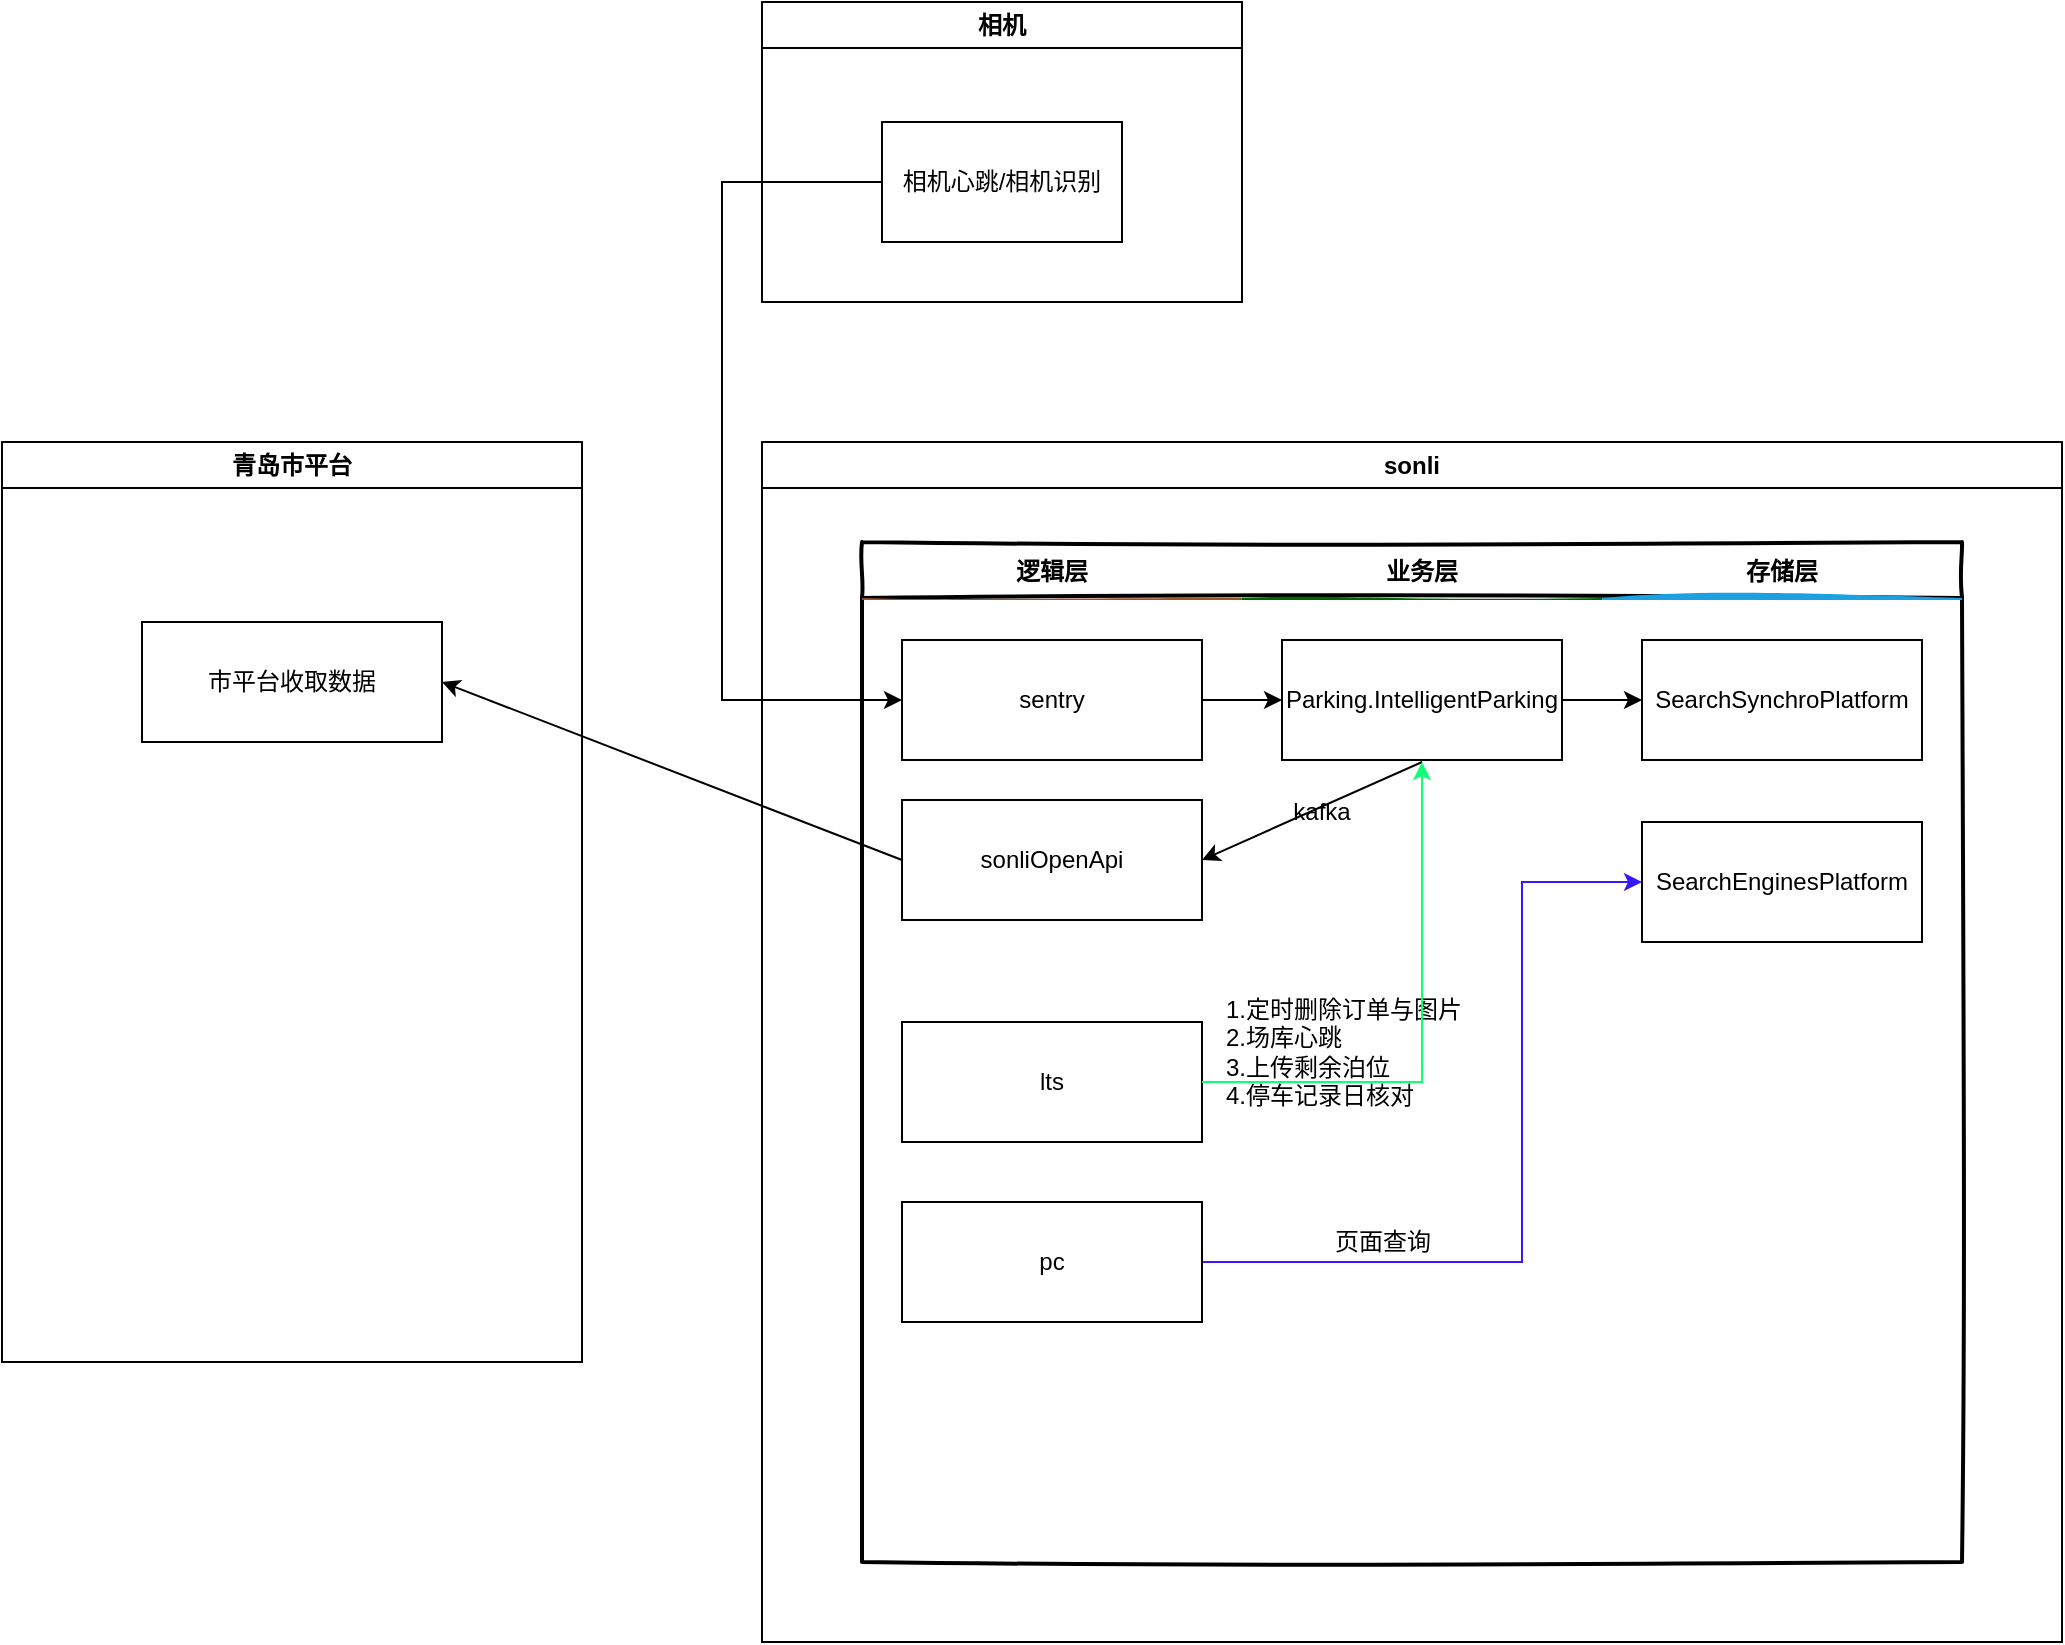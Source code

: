 <mxfile version="21.0.2" type="github">
  <diagram id="wFE0QG_FPsp0jaGvCLVb" name="Page-1">
    <mxGraphModel dx="2924" dy="1114" grid="1" gridSize="10" guides="1" tooltips="1" connect="1" arrows="1" fold="1" page="1" pageScale="1" pageWidth="850" pageHeight="1100" math="0" shadow="0">
      <root>
        <mxCell id="0" />
        <mxCell id="1" parent="0" />
        <mxCell id="_5mSTuPxr-ZiKRkBDSY7-1" value="" style="swimlane;fontStyle=2;childLayout=stackLayout;horizontal=1;startSize=28;horizontalStack=1;resizeParent=1;resizeParentMax=0;resizeLast=0;collapsible=0;marginBottom=0;swimlaneFillColor=none;fontFamily=Permanent Marker;fontSize=16;points=[];verticalAlign=top;stackBorder=0;resizable=1;strokeWidth=2;sketch=1;disableMultiStroke=1;" parent="1" vertex="1">
          <mxGeometry x="160" y="280" width="550" height="510" as="geometry" />
        </mxCell>
        <object label="逻辑层" status="New" id="_5mSTuPxr-ZiKRkBDSY7-2">
          <mxCell style="swimlane;strokeWidth=2;fontFamily=Permanent Marker;html=0;startSize=1;verticalAlign=bottom;spacingBottom=5;points=[];childLayout=stackLayout;stackBorder=20;stackSpacing=20;resizeLast=0;resizeParent=1;horizontalStack=0;collapsible=0;sketch=1;strokeColor=none;fillStyle=solid;fillColor=#A0522D;" parent="_5mSTuPxr-ZiKRkBDSY7-1" vertex="1">
            <mxGeometry y="28" width="190" height="482" as="geometry" />
          </mxCell>
        </object>
        <mxCell id="rKU_MBx8V3sZhzBJ1b0n-2" value="sentry" style="rounded=0;whiteSpace=wrap;html=1;" vertex="1" parent="_5mSTuPxr-ZiKRkBDSY7-2">
          <mxGeometry x="20" y="21" width="150" height="60" as="geometry" />
        </mxCell>
        <mxCell id="rKU_MBx8V3sZhzBJ1b0n-49" value="sonliOpenApi&lt;br&gt;" style="rounded=0;whiteSpace=wrap;html=1;" vertex="1" parent="_5mSTuPxr-ZiKRkBDSY7-2">
          <mxGeometry x="20" y="101" width="150" height="60" as="geometry" />
        </mxCell>
        <object label="业务层" status="In progress" id="_5mSTuPxr-ZiKRkBDSY7-6">
          <mxCell style="swimlane;strokeWidth=2;fontFamily=Permanent Marker;html=0;startSize=1;verticalAlign=bottom;spacingBottom=5;points=[];childLayout=stackLayout;stackBorder=20;stackSpacing=20;resizeLast=0;resizeParent=1;horizontalStack=0;collapsible=0;sketch=1;strokeColor=none;fillStyle=solid;fillColor=#006600;" parent="_5mSTuPxr-ZiKRkBDSY7-1" vertex="1">
            <mxGeometry x="190" y="28" width="180" height="482" as="geometry" />
          </mxCell>
        </object>
        <mxCell id="rKU_MBx8V3sZhzBJ1b0n-3" value="&lt;p class=&quot;project-title qa-project-name&quot;&gt;&lt;font style=&quot;font-size: 12px;&quot;&gt;Parking.IntelligentParking&lt;br&gt;&lt;/font&gt;&lt;/p&gt;" style="rounded=0;whiteSpace=wrap;html=1;" vertex="1" parent="_5mSTuPxr-ZiKRkBDSY7-6">
          <mxGeometry x="20" y="21" width="140" height="60" as="geometry" />
        </mxCell>
        <object label="存储层" status="Completed" id="_5mSTuPxr-ZiKRkBDSY7-9">
          <mxCell style="swimlane;strokeWidth=2;fontFamily=Permanent Marker;html=0;startSize=1;verticalAlign=bottom;spacingBottom=5;points=[];childLayout=stackLayout;stackBorder=20;stackSpacing=20;resizeLast=0;resizeParent=1;horizontalStack=0;collapsible=0;sketch=1;strokeColor=none;fillStyle=solid;fillColor=#1BA1E2;" parent="_5mSTuPxr-ZiKRkBDSY7-1" vertex="1">
            <mxGeometry x="370" y="28" width="180" height="482" as="geometry" />
          </mxCell>
        </object>
        <mxCell id="rKU_MBx8V3sZhzBJ1b0n-4" value="&lt;p class=&quot;project-title qa-project-name&quot;&gt;SearchSynchroPlatform&lt;br/&gt;&lt;/p&gt;" style="rounded=0;whiteSpace=wrap;html=1;" vertex="1" parent="_5mSTuPxr-ZiKRkBDSY7-9">
          <mxGeometry x="20" y="21" width="140" height="60" as="geometry" />
        </mxCell>
        <mxCell id="rKU_MBx8V3sZhzBJ1b0n-6" value="" style="edgeStyle=orthogonalEdgeStyle;rounded=0;orthogonalLoop=1;jettySize=auto;html=1;" edge="1" parent="_5mSTuPxr-ZiKRkBDSY7-1" source="rKU_MBx8V3sZhzBJ1b0n-2" target="rKU_MBx8V3sZhzBJ1b0n-3">
          <mxGeometry relative="1" as="geometry" />
        </mxCell>
        <mxCell id="rKU_MBx8V3sZhzBJ1b0n-7" value="" style="edgeStyle=orthogonalEdgeStyle;rounded=0;orthogonalLoop=1;jettySize=auto;html=1;" edge="1" parent="_5mSTuPxr-ZiKRkBDSY7-1" source="rKU_MBx8V3sZhzBJ1b0n-3" target="rKU_MBx8V3sZhzBJ1b0n-4">
          <mxGeometry relative="1" as="geometry" />
        </mxCell>
        <mxCell id="rKU_MBx8V3sZhzBJ1b0n-48" value="" style="endArrow=classic;html=1;rounded=0;exitX=0;exitY=0.5;exitDx=0;exitDy=0;entryX=1;entryY=0.5;entryDx=0;entryDy=0;" edge="1" parent="1" source="rKU_MBx8V3sZhzBJ1b0n-49" target="rKU_MBx8V3sZhzBJ1b0n-54">
          <mxGeometry width="50" height="50" relative="1" as="geometry">
            <mxPoint x="200" y="460" as="sourcePoint" />
            <mxPoint x="20" y="359" as="targetPoint" />
          </mxGeometry>
        </mxCell>
        <mxCell id="rKU_MBx8V3sZhzBJ1b0n-50" value="" style="endArrow=classic;html=1;rounded=0;entryX=1;entryY=0.5;entryDx=0;entryDy=0;" edge="1" parent="1" target="rKU_MBx8V3sZhzBJ1b0n-49">
          <mxGeometry width="50" height="50" relative="1" as="geometry">
            <mxPoint x="440" y="390" as="sourcePoint" />
            <mxPoint x="450" y="540" as="targetPoint" />
          </mxGeometry>
        </mxCell>
        <mxCell id="rKU_MBx8V3sZhzBJ1b0n-52" value="sonli" style="swimlane;whiteSpace=wrap;html=1;" vertex="1" parent="1">
          <mxGeometry x="110" y="230" width="650" height="600" as="geometry">
            <mxRectangle x="110" y="230" width="70" height="30" as="alternateBounds" />
          </mxGeometry>
        </mxCell>
        <mxCell id="rKU_MBx8V3sZhzBJ1b0n-60" value="lts" style="rounded=0;whiteSpace=wrap;html=1;" vertex="1" parent="rKU_MBx8V3sZhzBJ1b0n-52">
          <mxGeometry x="70" y="290" width="150" height="60" as="geometry" />
        </mxCell>
        <mxCell id="rKU_MBx8V3sZhzBJ1b0n-65" value="" style="edgeStyle=orthogonalEdgeStyle;rounded=0;orthogonalLoop=1;jettySize=auto;html=1;strokeColor=#3617FF;entryX=0;entryY=0.5;entryDx=0;entryDy=0;" edge="1" parent="rKU_MBx8V3sZhzBJ1b0n-52" source="rKU_MBx8V3sZhzBJ1b0n-61" target="rKU_MBx8V3sZhzBJ1b0n-69">
          <mxGeometry relative="1" as="geometry">
            <mxPoint x="350" y="160" as="targetPoint" />
            <Array as="points">
              <mxPoint x="380" y="410" />
              <mxPoint x="380" y="220" />
            </Array>
          </mxGeometry>
        </mxCell>
        <mxCell id="rKU_MBx8V3sZhzBJ1b0n-61" value="pc" style="rounded=0;whiteSpace=wrap;html=1;" vertex="1" parent="rKU_MBx8V3sZhzBJ1b0n-52">
          <mxGeometry x="70" y="380" width="150" height="60" as="geometry" />
        </mxCell>
        <mxCell id="rKU_MBx8V3sZhzBJ1b0n-63" value="&lt;div align=&quot;left&quot;&gt;1.定时删除订单与图片&lt;br&gt;2.场库心跳&lt;br&gt;3.上传剩余泊位&lt;br&gt;4.停车记录日核对&lt;br&gt;&lt;/div&gt;" style="text;html=1;strokeColor=none;fillColor=none;align=left;verticalAlign=middle;whiteSpace=wrap;rounded=0;" vertex="1" parent="rKU_MBx8V3sZhzBJ1b0n-52">
          <mxGeometry x="230" y="290" width="150" height="30" as="geometry" />
        </mxCell>
        <mxCell id="rKU_MBx8V3sZhzBJ1b0n-69" value="&lt;p class=&quot;project-title qa-project-name&quot;&gt;SearchEnginesPlatform&lt;br/&gt;&lt;/p&gt;" style="rounded=0;whiteSpace=wrap;html=1;" vertex="1" parent="rKU_MBx8V3sZhzBJ1b0n-52">
          <mxGeometry x="440" y="190" width="140" height="60" as="geometry" />
        </mxCell>
        <mxCell id="rKU_MBx8V3sZhzBJ1b0n-51" value="kafka" style="text;html=1;strokeColor=none;fillColor=none;align=center;verticalAlign=middle;whiteSpace=wrap;rounded=0;" vertex="1" parent="rKU_MBx8V3sZhzBJ1b0n-52">
          <mxGeometry x="210" y="170" width="140" height="30" as="geometry" />
        </mxCell>
        <mxCell id="rKU_MBx8V3sZhzBJ1b0n-53" value="青岛市平台" style="swimlane;whiteSpace=wrap;html=1;" vertex="1" parent="1">
          <mxGeometry x="-270" y="230" width="290" height="460" as="geometry" />
        </mxCell>
        <mxCell id="rKU_MBx8V3sZhzBJ1b0n-54" value="市平台收取数据" style="rounded=0;whiteSpace=wrap;html=1;" vertex="1" parent="rKU_MBx8V3sZhzBJ1b0n-53">
          <mxGeometry x="70" y="90" width="150" height="60" as="geometry" />
        </mxCell>
        <mxCell id="rKU_MBx8V3sZhzBJ1b0n-55" value="相机" style="swimlane;whiteSpace=wrap;html=1;" vertex="1" parent="1">
          <mxGeometry x="110" y="10" width="240" height="150" as="geometry" />
        </mxCell>
        <mxCell id="rKU_MBx8V3sZhzBJ1b0n-57" value="相机心跳/相机识别" style="rounded=0;whiteSpace=wrap;html=1;" vertex="1" parent="rKU_MBx8V3sZhzBJ1b0n-55">
          <mxGeometry x="60" y="60" width="120" height="60" as="geometry" />
        </mxCell>
        <mxCell id="rKU_MBx8V3sZhzBJ1b0n-59" value="" style="edgeStyle=orthogonalEdgeStyle;rounded=0;orthogonalLoop=1;jettySize=auto;html=1;entryX=0;entryY=0.5;entryDx=0;entryDy=0;exitX=0;exitY=0.5;exitDx=0;exitDy=0;" edge="1" parent="1" source="rKU_MBx8V3sZhzBJ1b0n-57" target="rKU_MBx8V3sZhzBJ1b0n-2">
          <mxGeometry relative="1" as="geometry">
            <mxPoint x="70" y="80" as="targetPoint" />
            <Array as="points">
              <mxPoint x="90" y="100" />
              <mxPoint x="90" y="359" />
            </Array>
          </mxGeometry>
        </mxCell>
        <mxCell id="rKU_MBx8V3sZhzBJ1b0n-62" value="" style="endArrow=classic;html=1;rounded=0;exitX=1;exitY=0.5;exitDx=0;exitDy=0;strokeColor=#0FFF77;" edge="1" parent="1" source="rKU_MBx8V3sZhzBJ1b0n-60">
          <mxGeometry width="50" height="50" relative="1" as="geometry">
            <mxPoint x="400" y="500" as="sourcePoint" />
            <mxPoint x="440" y="390" as="targetPoint" />
            <Array as="points">
              <mxPoint x="420" y="550" />
              <mxPoint x="440" y="550" />
            </Array>
          </mxGeometry>
        </mxCell>
        <mxCell id="rKU_MBx8V3sZhzBJ1b0n-67" value="页面查询" style="text;html=1;align=center;verticalAlign=middle;resizable=0;points=[];autosize=1;strokeColor=none;fillColor=none;" vertex="1" parent="1">
          <mxGeometry x="385" y="615" width="70" height="30" as="geometry" />
        </mxCell>
      </root>
    </mxGraphModel>
  </diagram>
</mxfile>
